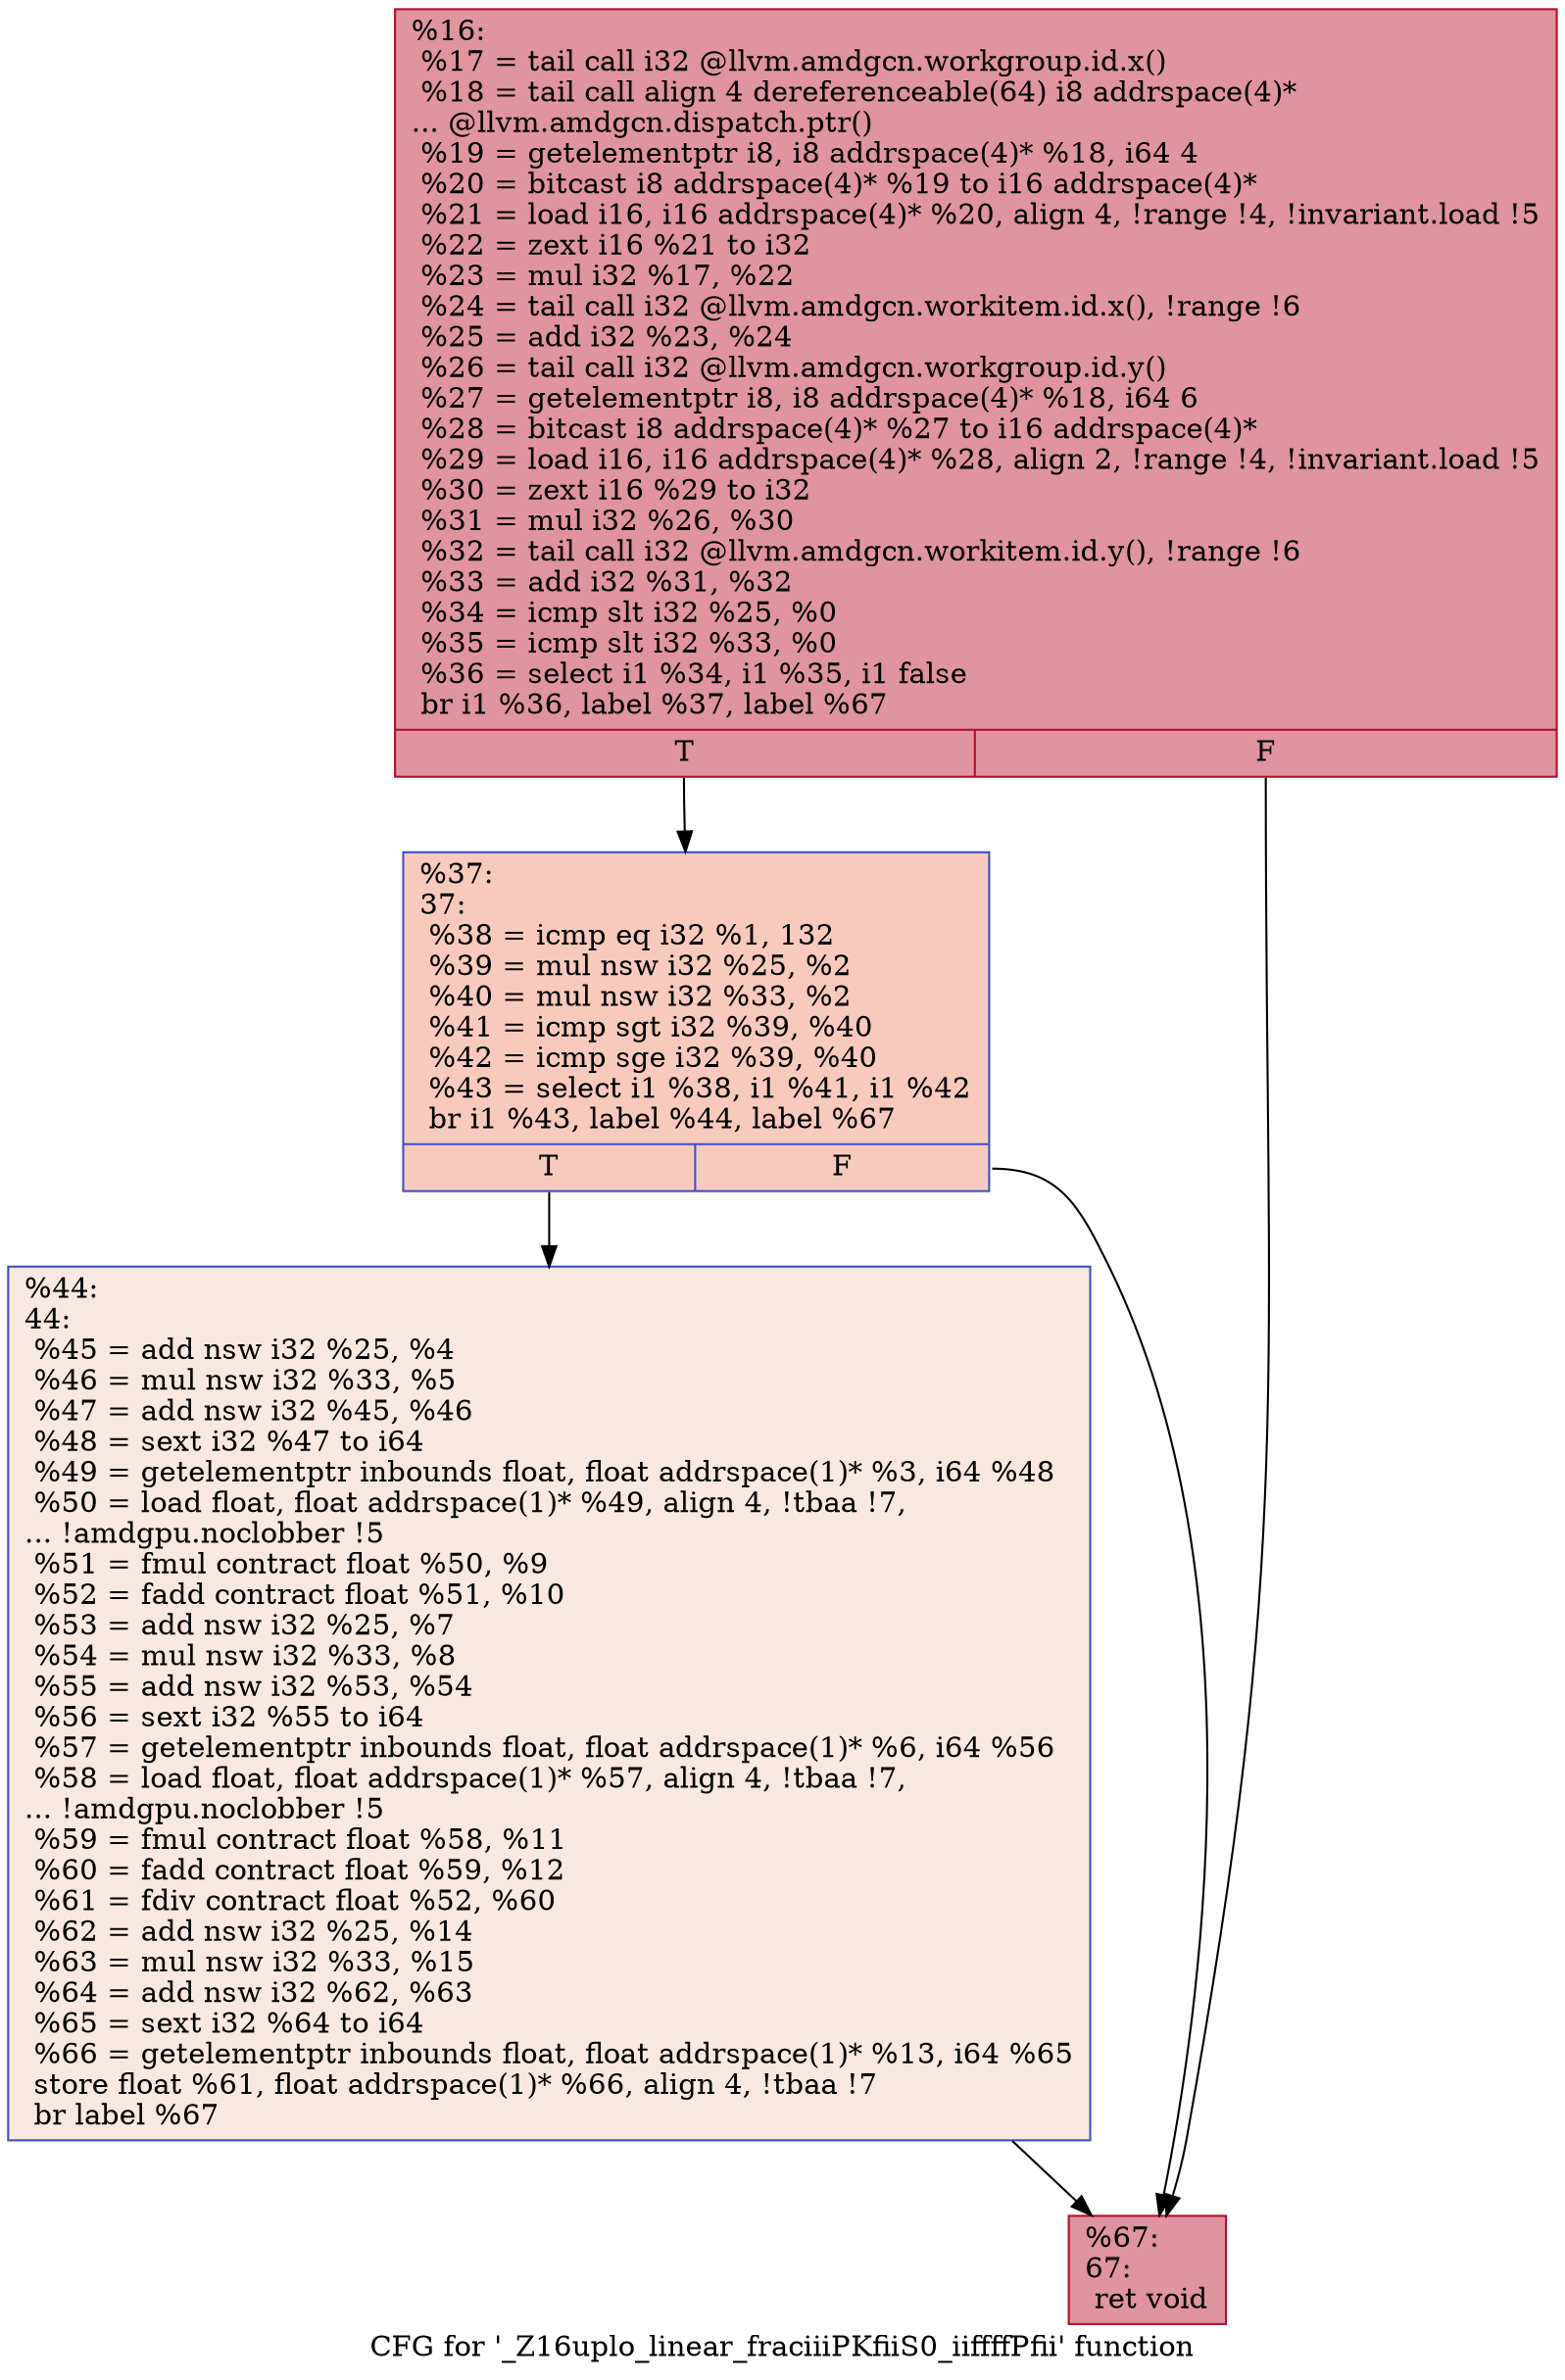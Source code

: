 digraph "CFG for '_Z16uplo_linear_fraciiiPKfiiS0_iiffffPfii' function" {
	label="CFG for '_Z16uplo_linear_fraciiiPKfiiS0_iiffffPfii' function";

	Node0x55cfd10 [shape=record,color="#b70d28ff", style=filled, fillcolor="#b70d2870",label="{%16:\l  %17 = tail call i32 @llvm.amdgcn.workgroup.id.x()\l  %18 = tail call align 4 dereferenceable(64) i8 addrspace(4)*\l... @llvm.amdgcn.dispatch.ptr()\l  %19 = getelementptr i8, i8 addrspace(4)* %18, i64 4\l  %20 = bitcast i8 addrspace(4)* %19 to i16 addrspace(4)*\l  %21 = load i16, i16 addrspace(4)* %20, align 4, !range !4, !invariant.load !5\l  %22 = zext i16 %21 to i32\l  %23 = mul i32 %17, %22\l  %24 = tail call i32 @llvm.amdgcn.workitem.id.x(), !range !6\l  %25 = add i32 %23, %24\l  %26 = tail call i32 @llvm.amdgcn.workgroup.id.y()\l  %27 = getelementptr i8, i8 addrspace(4)* %18, i64 6\l  %28 = bitcast i8 addrspace(4)* %27 to i16 addrspace(4)*\l  %29 = load i16, i16 addrspace(4)* %28, align 2, !range !4, !invariant.load !5\l  %30 = zext i16 %29 to i32\l  %31 = mul i32 %26, %30\l  %32 = tail call i32 @llvm.amdgcn.workitem.id.y(), !range !6\l  %33 = add i32 %31, %32\l  %34 = icmp slt i32 %25, %0\l  %35 = icmp slt i32 %33, %0\l  %36 = select i1 %34, i1 %35, i1 false\l  br i1 %36, label %37, label %67\l|{<s0>T|<s1>F}}"];
	Node0x55cfd10:s0 -> Node0x55cfbd0;
	Node0x55cfd10:s1 -> Node0x55d4570;
	Node0x55cfbd0 [shape=record,color="#3d50c3ff", style=filled, fillcolor="#ef886b70",label="{%37:\l37:                                               \l  %38 = icmp eq i32 %1, 132\l  %39 = mul nsw i32 %25, %2\l  %40 = mul nsw i32 %33, %2\l  %41 = icmp sgt i32 %39, %40\l  %42 = icmp sge i32 %39, %40\l  %43 = select i1 %38, i1 %41, i1 %42\l  br i1 %43, label %44, label %67\l|{<s0>T|<s1>F}}"];
	Node0x55cfbd0:s0 -> Node0x55d4a60;
	Node0x55cfbd0:s1 -> Node0x55d4570;
	Node0x55d4a60 [shape=record,color="#3d50c3ff", style=filled, fillcolor="#f1ccb870",label="{%44:\l44:                                               \l  %45 = add nsw i32 %25, %4\l  %46 = mul nsw i32 %33, %5\l  %47 = add nsw i32 %45, %46\l  %48 = sext i32 %47 to i64\l  %49 = getelementptr inbounds float, float addrspace(1)* %3, i64 %48\l  %50 = load float, float addrspace(1)* %49, align 4, !tbaa !7,\l... !amdgpu.noclobber !5\l  %51 = fmul contract float %50, %9\l  %52 = fadd contract float %51, %10\l  %53 = add nsw i32 %25, %7\l  %54 = mul nsw i32 %33, %8\l  %55 = add nsw i32 %53, %54\l  %56 = sext i32 %55 to i64\l  %57 = getelementptr inbounds float, float addrspace(1)* %6, i64 %56\l  %58 = load float, float addrspace(1)* %57, align 4, !tbaa !7,\l... !amdgpu.noclobber !5\l  %59 = fmul contract float %58, %11\l  %60 = fadd contract float %59, %12\l  %61 = fdiv contract float %52, %60\l  %62 = add nsw i32 %25, %14\l  %63 = mul nsw i32 %33, %15\l  %64 = add nsw i32 %62, %63\l  %65 = sext i32 %64 to i64\l  %66 = getelementptr inbounds float, float addrspace(1)* %13, i64 %65\l  store float %61, float addrspace(1)* %66, align 4, !tbaa !7\l  br label %67\l}"];
	Node0x55d4a60 -> Node0x55d4570;
	Node0x55d4570 [shape=record,color="#b70d28ff", style=filled, fillcolor="#b70d2870",label="{%67:\l67:                                               \l  ret void\l}"];
}
